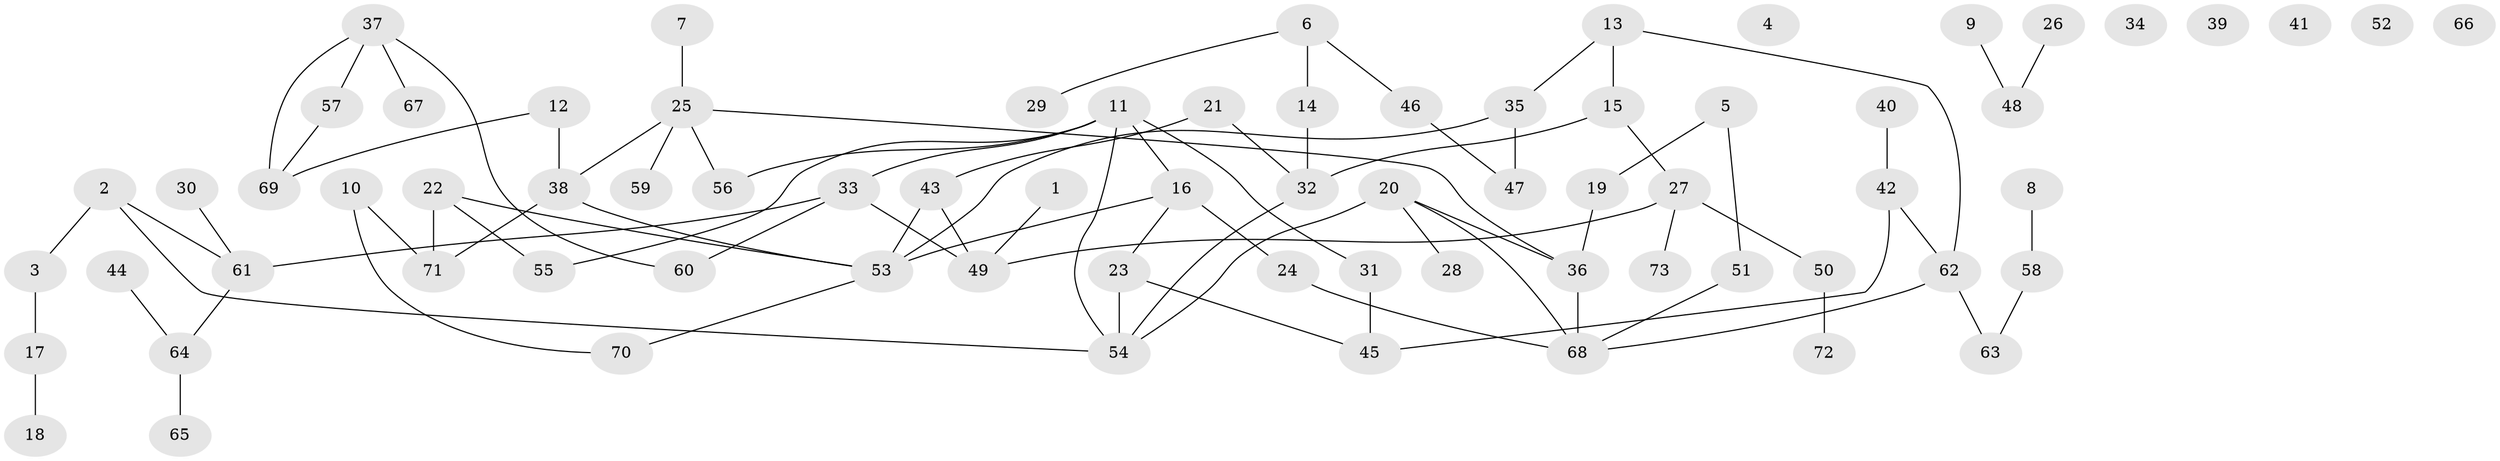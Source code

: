 // coarse degree distribution, {10: 0.06666666666666667, 2: 0.4, 3: 0.13333333333333333, 5: 0.06666666666666667, 6: 0.13333333333333333, 1: 0.2}
// Generated by graph-tools (version 1.1) at 2025/48/03/04/25 22:48:08]
// undirected, 73 vertices, 85 edges
graph export_dot {
  node [color=gray90,style=filled];
  1;
  2;
  3;
  4;
  5;
  6;
  7;
  8;
  9;
  10;
  11;
  12;
  13;
  14;
  15;
  16;
  17;
  18;
  19;
  20;
  21;
  22;
  23;
  24;
  25;
  26;
  27;
  28;
  29;
  30;
  31;
  32;
  33;
  34;
  35;
  36;
  37;
  38;
  39;
  40;
  41;
  42;
  43;
  44;
  45;
  46;
  47;
  48;
  49;
  50;
  51;
  52;
  53;
  54;
  55;
  56;
  57;
  58;
  59;
  60;
  61;
  62;
  63;
  64;
  65;
  66;
  67;
  68;
  69;
  70;
  71;
  72;
  73;
  1 -- 49;
  2 -- 3;
  2 -- 54;
  2 -- 61;
  3 -- 17;
  5 -- 19;
  5 -- 51;
  6 -- 14;
  6 -- 29;
  6 -- 46;
  7 -- 25;
  8 -- 58;
  9 -- 48;
  10 -- 70;
  10 -- 71;
  11 -- 16;
  11 -- 31;
  11 -- 33;
  11 -- 54;
  11 -- 55;
  11 -- 56;
  12 -- 38;
  12 -- 69;
  13 -- 15;
  13 -- 35;
  13 -- 62;
  14 -- 32;
  15 -- 27;
  15 -- 32;
  16 -- 23;
  16 -- 24;
  16 -- 53;
  17 -- 18;
  19 -- 36;
  20 -- 28;
  20 -- 36;
  20 -- 54;
  20 -- 68;
  21 -- 32;
  21 -- 43;
  22 -- 53;
  22 -- 55;
  22 -- 71;
  23 -- 45;
  23 -- 54;
  24 -- 68;
  25 -- 36;
  25 -- 38;
  25 -- 56;
  25 -- 59;
  26 -- 48;
  27 -- 49;
  27 -- 50;
  27 -- 73;
  30 -- 61;
  31 -- 45;
  32 -- 54;
  33 -- 49;
  33 -- 60;
  33 -- 61;
  35 -- 47;
  35 -- 53;
  36 -- 68;
  37 -- 57;
  37 -- 60;
  37 -- 67;
  37 -- 69;
  38 -- 53;
  38 -- 71;
  40 -- 42;
  42 -- 45;
  42 -- 62;
  43 -- 49;
  43 -- 53;
  44 -- 64;
  46 -- 47;
  50 -- 72;
  51 -- 68;
  53 -- 70;
  57 -- 69;
  58 -- 63;
  61 -- 64;
  62 -- 63;
  62 -- 68;
  64 -- 65;
}

